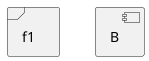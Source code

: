{
  "sha1": "do03haz9o8ktn14ak5yrfs7s4s4hj9p",
  "insertion": {
    "when": "2024-10-05T14:10:56.579Z",
    "url": "https://github.com/plantuml/plantuml/issues/1769",
    "user": "plantuml@gmail.com"
  }
}
@startuml

frame f1 {
   component A
}
component B

remove A

@enduml
